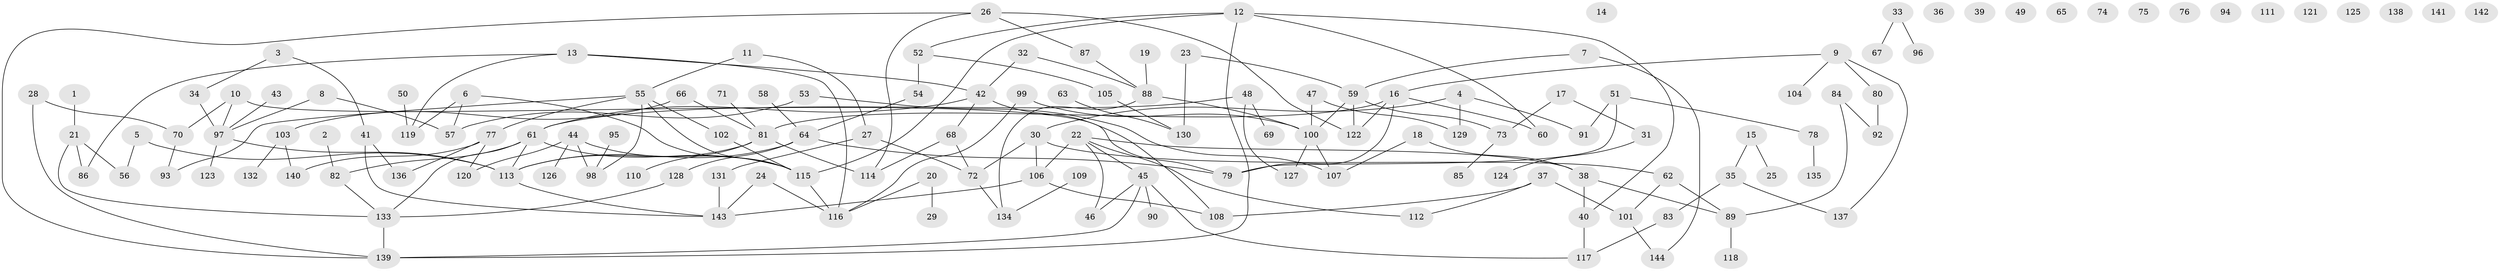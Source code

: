// coarse degree distribution, {1: 0.3157894736842105, 0: 0.2631578947368421, 4: 0.07017543859649122, 2: 0.14035087719298245, 5: 0.07017543859649122, 3: 0.017543859649122806, 13: 0.017543859649122806, 8: 0.03508771929824561, 6: 0.07017543859649122}
// Generated by graph-tools (version 1.1) at 2025/43/03/04/25 21:43:34]
// undirected, 144 vertices, 175 edges
graph export_dot {
graph [start="1"]
  node [color=gray90,style=filled];
  1;
  2;
  3;
  4;
  5;
  6;
  7;
  8;
  9;
  10;
  11;
  12;
  13;
  14;
  15;
  16;
  17;
  18;
  19;
  20;
  21;
  22;
  23;
  24;
  25;
  26;
  27;
  28;
  29;
  30;
  31;
  32;
  33;
  34;
  35;
  36;
  37;
  38;
  39;
  40;
  41;
  42;
  43;
  44;
  45;
  46;
  47;
  48;
  49;
  50;
  51;
  52;
  53;
  54;
  55;
  56;
  57;
  58;
  59;
  60;
  61;
  62;
  63;
  64;
  65;
  66;
  67;
  68;
  69;
  70;
  71;
  72;
  73;
  74;
  75;
  76;
  77;
  78;
  79;
  80;
  81;
  82;
  83;
  84;
  85;
  86;
  87;
  88;
  89;
  90;
  91;
  92;
  93;
  94;
  95;
  96;
  97;
  98;
  99;
  100;
  101;
  102;
  103;
  104;
  105;
  106;
  107;
  108;
  109;
  110;
  111;
  112;
  113;
  114;
  115;
  116;
  117;
  118;
  119;
  120;
  121;
  122;
  123;
  124;
  125;
  126;
  127;
  128;
  129;
  130;
  131;
  132;
  133;
  134;
  135;
  136;
  137;
  138;
  139;
  140;
  141;
  142;
  143;
  144;
  1 -- 21;
  2 -- 82;
  3 -- 34;
  3 -- 41;
  4 -- 30;
  4 -- 91;
  4 -- 129;
  5 -- 56;
  5 -- 113;
  6 -- 57;
  6 -- 115;
  6 -- 119;
  7 -- 59;
  7 -- 144;
  8 -- 57;
  8 -- 97;
  9 -- 16;
  9 -- 80;
  9 -- 104;
  9 -- 137;
  10 -- 70;
  10 -- 79;
  10 -- 97;
  11 -- 27;
  11 -- 55;
  12 -- 40;
  12 -- 52;
  12 -- 60;
  12 -- 115;
  12 -- 139;
  13 -- 42;
  13 -- 86;
  13 -- 116;
  13 -- 119;
  15 -- 25;
  15 -- 35;
  16 -- 60;
  16 -- 79;
  16 -- 81;
  16 -- 122;
  17 -- 31;
  17 -- 73;
  18 -- 38;
  18 -- 107;
  19 -- 88;
  20 -- 29;
  20 -- 116;
  21 -- 56;
  21 -- 86;
  21 -- 133;
  22 -- 38;
  22 -- 45;
  22 -- 46;
  22 -- 106;
  22 -- 112;
  23 -- 59;
  23 -- 130;
  24 -- 116;
  24 -- 143;
  26 -- 87;
  26 -- 114;
  26 -- 122;
  26 -- 139;
  27 -- 72;
  27 -- 131;
  28 -- 70;
  28 -- 139;
  30 -- 62;
  30 -- 72;
  30 -- 106;
  31 -- 124;
  32 -- 42;
  32 -- 88;
  33 -- 67;
  33 -- 96;
  34 -- 97;
  35 -- 83;
  35 -- 137;
  37 -- 101;
  37 -- 108;
  37 -- 112;
  38 -- 40;
  38 -- 89;
  40 -- 117;
  41 -- 136;
  41 -- 143;
  42 -- 61;
  42 -- 68;
  42 -- 108;
  43 -- 97;
  44 -- 98;
  44 -- 115;
  44 -- 120;
  44 -- 126;
  45 -- 46;
  45 -- 90;
  45 -- 117;
  45 -- 139;
  47 -- 100;
  47 -- 129;
  48 -- 61;
  48 -- 69;
  48 -- 127;
  50 -- 119;
  51 -- 78;
  51 -- 79;
  51 -- 91;
  52 -- 54;
  52 -- 105;
  53 -- 57;
  53 -- 107;
  54 -- 64;
  55 -- 77;
  55 -- 93;
  55 -- 98;
  55 -- 102;
  55 -- 115;
  58 -- 64;
  59 -- 73;
  59 -- 100;
  59 -- 122;
  61 -- 82;
  61 -- 113;
  61 -- 115;
  61 -- 133;
  62 -- 89;
  62 -- 101;
  63 -- 130;
  64 -- 79;
  64 -- 113;
  64 -- 128;
  66 -- 81;
  66 -- 103;
  68 -- 72;
  68 -- 114;
  70 -- 93;
  71 -- 81;
  72 -- 134;
  73 -- 85;
  77 -- 120;
  77 -- 136;
  77 -- 140;
  78 -- 135;
  80 -- 92;
  81 -- 110;
  81 -- 113;
  81 -- 114;
  82 -- 133;
  83 -- 117;
  84 -- 89;
  84 -- 92;
  87 -- 88;
  88 -- 100;
  88 -- 134;
  89 -- 118;
  95 -- 98;
  97 -- 113;
  97 -- 123;
  99 -- 100;
  99 -- 116;
  100 -- 107;
  100 -- 127;
  101 -- 144;
  102 -- 115;
  103 -- 132;
  103 -- 140;
  105 -- 130;
  106 -- 108;
  106 -- 143;
  109 -- 134;
  113 -- 143;
  115 -- 116;
  128 -- 133;
  131 -- 143;
  133 -- 139;
}
